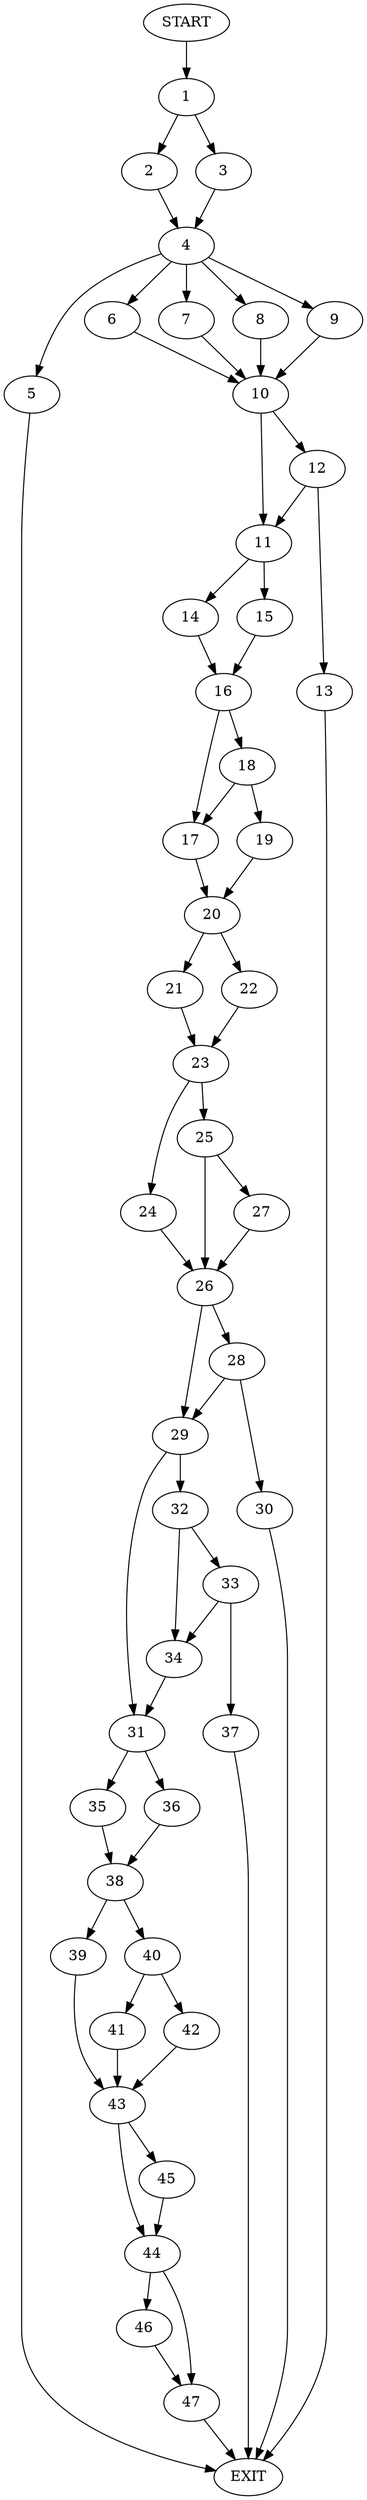digraph {
0 [label="START"]
48 [label="EXIT"]
0 -> 1
1 -> 2
1 -> 3
3 -> 4
2 -> 4
4 -> 5
4 -> 6
4 -> 7
4 -> 8
4 -> 9
6 -> 10
9 -> 10
5 -> 48
7 -> 10
8 -> 10
10 -> 11
10 -> 12
12 -> 11
12 -> 13
11 -> 14
11 -> 15
13 -> 48
15 -> 16
14 -> 16
16 -> 17
16 -> 18
18 -> 17
18 -> 19
17 -> 20
19 -> 20
20 -> 21
20 -> 22
22 -> 23
21 -> 23
23 -> 24
23 -> 25
24 -> 26
25 -> 26
25 -> 27
26 -> 28
26 -> 29
27 -> 26
28 -> 30
28 -> 29
29 -> 31
29 -> 32
30 -> 48
32 -> 33
32 -> 34
31 -> 35
31 -> 36
33 -> 37
33 -> 34
34 -> 31
37 -> 48
36 -> 38
35 -> 38
38 -> 39
38 -> 40
40 -> 41
40 -> 42
39 -> 43
43 -> 44
43 -> 45
41 -> 43
42 -> 43
44 -> 46
44 -> 47
45 -> 44
46 -> 47
47 -> 48
}
